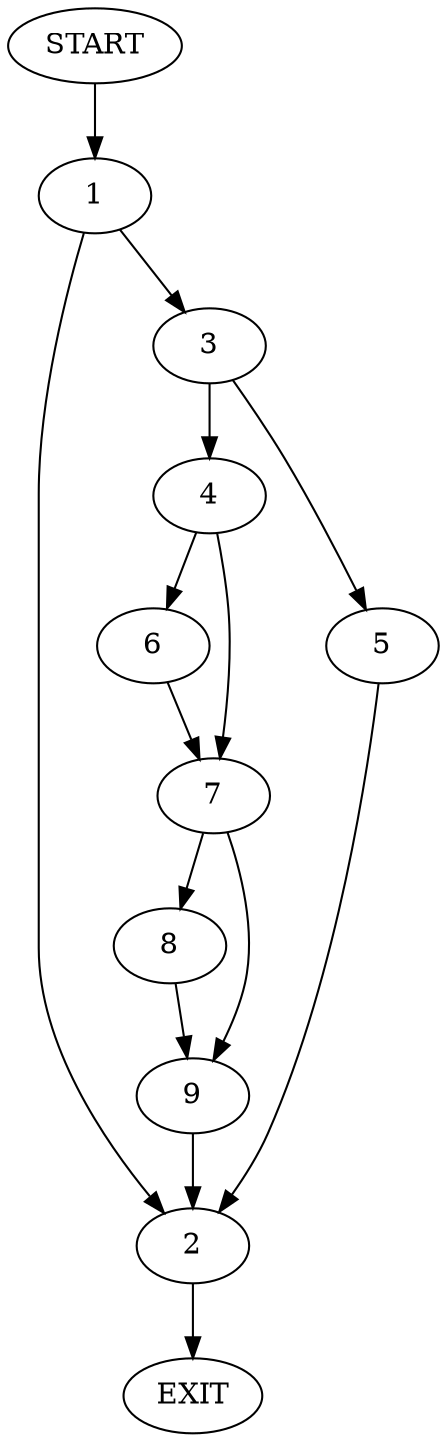 digraph {
0 [label="START"]
10 [label="EXIT"]
0 -> 1
1 -> 2
1 -> 3
3 -> 4
3 -> 5
2 -> 10
5 -> 2
4 -> 6
4 -> 7
6 -> 7
7 -> 8
7 -> 9
8 -> 9
9 -> 2
}
